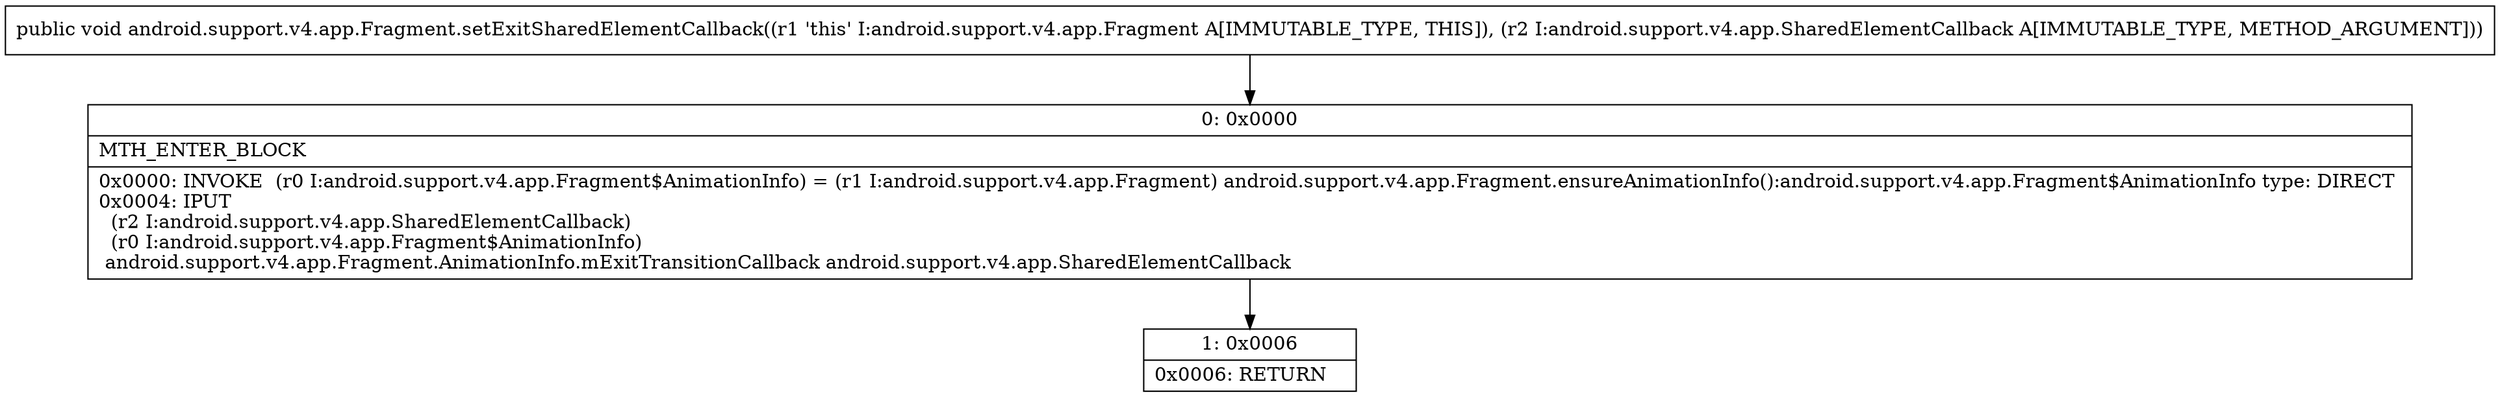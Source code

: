 digraph "CFG forandroid.support.v4.app.Fragment.setExitSharedElementCallback(Landroid\/support\/v4\/app\/SharedElementCallback;)V" {
Node_0 [shape=record,label="{0\:\ 0x0000|MTH_ENTER_BLOCK\l|0x0000: INVOKE  (r0 I:android.support.v4.app.Fragment$AnimationInfo) = (r1 I:android.support.v4.app.Fragment) android.support.v4.app.Fragment.ensureAnimationInfo():android.support.v4.app.Fragment$AnimationInfo type: DIRECT \l0x0004: IPUT  \l  (r2 I:android.support.v4.app.SharedElementCallback)\l  (r0 I:android.support.v4.app.Fragment$AnimationInfo)\l android.support.v4.app.Fragment.AnimationInfo.mExitTransitionCallback android.support.v4.app.SharedElementCallback \l}"];
Node_1 [shape=record,label="{1\:\ 0x0006|0x0006: RETURN   \l}"];
MethodNode[shape=record,label="{public void android.support.v4.app.Fragment.setExitSharedElementCallback((r1 'this' I:android.support.v4.app.Fragment A[IMMUTABLE_TYPE, THIS]), (r2 I:android.support.v4.app.SharedElementCallback A[IMMUTABLE_TYPE, METHOD_ARGUMENT])) }"];
MethodNode -> Node_0;
Node_0 -> Node_1;
}

